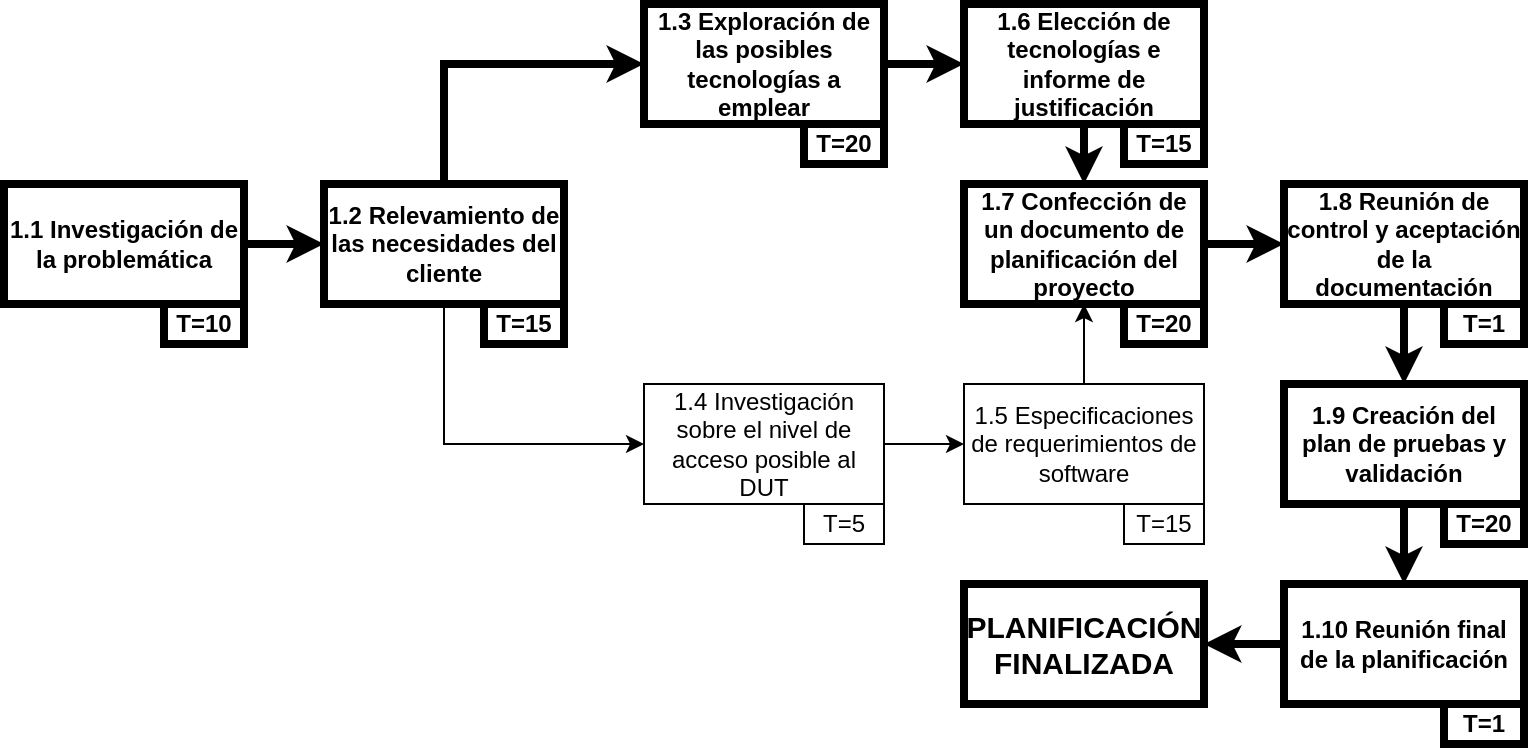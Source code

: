 <mxfile version="14.6.13" type="device"><diagram id="GQf8uRM2ZdDaIun3aYuI" name="Page-1"><mxGraphModel dx="818" dy="504" grid="1" gridSize="10" guides="1" tooltips="1" connect="1" arrows="1" fold="1" page="1" pageScale="1" pageWidth="850" pageHeight="1100" math="0" shadow="0"><root><mxCell id="0"/><mxCell id="1" parent="0"/><mxCell id="bYBPkag3RfNKVgMSM_WX-20" style="edgeStyle=orthogonalEdgeStyle;rounded=0;orthogonalLoop=1;jettySize=auto;html=1;exitX=0.5;exitY=0;exitDx=0;exitDy=0;entryX=0;entryY=0.5;entryDx=0;entryDy=0;strokeWidth=4;" parent="1" source="bYBPkag3RfNKVgMSM_WX-4" target="bYBPkag3RfNKVgMSM_WX-9" edge="1"><mxGeometry relative="1" as="geometry"/></mxCell><mxCell id="bYBPkag3RfNKVgMSM_WX-21" style="edgeStyle=orthogonalEdgeStyle;rounded=0;orthogonalLoop=1;jettySize=auto;html=1;exitX=0.5;exitY=1;exitDx=0;exitDy=0;entryX=0;entryY=0.5;entryDx=0;entryDy=0;" parent="1" source="bYBPkag3RfNKVgMSM_WX-4" target="bYBPkag3RfNKVgMSM_WX-5" edge="1"><mxGeometry relative="1" as="geometry"/></mxCell><mxCell id="bYBPkag3RfNKVgMSM_WX-4" value="&lt;b&gt;1.2 Relevamiento de las necesidades del cliente&lt;/b&gt;" style="rounded=0;whiteSpace=wrap;html=1;strokeWidth=4;" parent="1" vertex="1"><mxGeometry x="200" y="160" width="120" height="60" as="geometry"/></mxCell><mxCell id="bYBPkag3RfNKVgMSM_WX-24" style="edgeStyle=orthogonalEdgeStyle;rounded=0;orthogonalLoop=1;jettySize=auto;html=1;exitX=1;exitY=0.5;exitDx=0;exitDy=0;" parent="1" source="bYBPkag3RfNKVgMSM_WX-5" target="bYBPkag3RfNKVgMSM_WX-7" edge="1"><mxGeometry relative="1" as="geometry"/></mxCell><mxCell id="bYBPkag3RfNKVgMSM_WX-5" value="1.4 Investigación sobre el nivel de acceso posible al DUT" style="rounded=0;whiteSpace=wrap;html=1;" parent="1" vertex="1"><mxGeometry x="360" y="260" width="120" height="60" as="geometry"/></mxCell><mxCell id="bYBPkag3RfNKVgMSM_WX-15" style="edgeStyle=orthogonalEdgeStyle;rounded=0;orthogonalLoop=1;jettySize=auto;html=1;exitX=1;exitY=0.5;exitDx=0;exitDy=0;strokeWidth=4;" parent="1" source="bYBPkag3RfNKVgMSM_WX-6" target="bYBPkag3RfNKVgMSM_WX-4" edge="1"><mxGeometry relative="1" as="geometry"/></mxCell><mxCell id="bYBPkag3RfNKVgMSM_WX-25" style="edgeStyle=orthogonalEdgeStyle;rounded=0;orthogonalLoop=1;jettySize=auto;html=1;exitX=0.5;exitY=0;exitDx=0;exitDy=0;entryX=0.5;entryY=1;entryDx=0;entryDy=0;" parent="1" source="bYBPkag3RfNKVgMSM_WX-7" target="bYBPkag3RfNKVgMSM_WX-10" edge="1"><mxGeometry relative="1" as="geometry"/></mxCell><mxCell id="bYBPkag3RfNKVgMSM_WX-7" value="1.5 Especificaciones de requerimientos de software" style="rounded=0;whiteSpace=wrap;html=1;" parent="1" vertex="1"><mxGeometry x="520" y="260" width="120" height="60" as="geometry"/></mxCell><mxCell id="bYBPkag3RfNKVgMSM_WX-23" style="edgeStyle=orthogonalEdgeStyle;rounded=0;orthogonalLoop=1;jettySize=auto;html=1;exitX=0.5;exitY=1;exitDx=0;exitDy=0;entryX=0.5;entryY=0;entryDx=0;entryDy=0;strokeWidth=4;" parent="1" source="bYBPkag3RfNKVgMSM_WX-8" target="bYBPkag3RfNKVgMSM_WX-10" edge="1"><mxGeometry relative="1" as="geometry"/></mxCell><mxCell id="bYBPkag3RfNKVgMSM_WX-8" value="&lt;b&gt;1.6 Elección de tecnologías e informe de justificación&lt;/b&gt;" style="rounded=0;whiteSpace=wrap;html=1;strokeWidth=4;" parent="1" vertex="1"><mxGeometry x="520" y="70" width="120" height="60" as="geometry"/></mxCell><mxCell id="bYBPkag3RfNKVgMSM_WX-22" style="edgeStyle=orthogonalEdgeStyle;rounded=0;orthogonalLoop=1;jettySize=auto;html=1;exitX=1;exitY=0.5;exitDx=0;exitDy=0;entryX=0;entryY=0.5;entryDx=0;entryDy=0;strokeWidth=4;" parent="1" source="bYBPkag3RfNKVgMSM_WX-9" target="bYBPkag3RfNKVgMSM_WX-8" edge="1"><mxGeometry relative="1" as="geometry"/></mxCell><mxCell id="bYBPkag3RfNKVgMSM_WX-9" value="&lt;b&gt;1.3 Exploración de las posibles tecnologías a emplear&lt;/b&gt;" style="rounded=0;whiteSpace=wrap;html=1;strokeWidth=4;" parent="1" vertex="1"><mxGeometry x="360" y="70" width="120" height="60" as="geometry"/></mxCell><mxCell id="bYBPkag3RfNKVgMSM_WX-26" style="edgeStyle=orthogonalEdgeStyle;rounded=0;orthogonalLoop=1;jettySize=auto;html=1;exitX=1;exitY=0.5;exitDx=0;exitDy=0;entryX=0;entryY=0.5;entryDx=0;entryDy=0;strokeWidth=4;" parent="1" source="bYBPkag3RfNKVgMSM_WX-10" target="bYBPkag3RfNKVgMSM_WX-11" edge="1"><mxGeometry relative="1" as="geometry"/></mxCell><mxCell id="bYBPkag3RfNKVgMSM_WX-10" value="&lt;b&gt;1.7 Confección de un documento de planificación del proyecto&lt;/b&gt;" style="rounded=0;whiteSpace=wrap;html=1;strokeWidth=4;" parent="1" vertex="1"><mxGeometry x="520" y="160" width="120" height="60" as="geometry"/></mxCell><mxCell id="bYBPkag3RfNKVgMSM_WX-27" style="edgeStyle=orthogonalEdgeStyle;rounded=0;orthogonalLoop=1;jettySize=auto;html=1;exitX=0.5;exitY=1;exitDx=0;exitDy=0;strokeWidth=4;" parent="1" source="bYBPkag3RfNKVgMSM_WX-11" target="bYBPkag3RfNKVgMSM_WX-12" edge="1"><mxGeometry relative="1" as="geometry"/></mxCell><mxCell id="bYBPkag3RfNKVgMSM_WX-11" value="&lt;b&gt;1.8 Reunión de control y aceptación de la documentación&lt;/b&gt;" style="rounded=0;whiteSpace=wrap;html=1;strokeWidth=4;" parent="1" vertex="1"><mxGeometry x="680" y="160" width="120" height="60" as="geometry"/></mxCell><mxCell id="bYBPkag3RfNKVgMSM_WX-28" style="edgeStyle=orthogonalEdgeStyle;rounded=0;orthogonalLoop=1;jettySize=auto;html=1;exitX=0.5;exitY=1;exitDx=0;exitDy=0;strokeWidth=4;" parent="1" source="bYBPkag3RfNKVgMSM_WX-12" target="bYBPkag3RfNKVgMSM_WX-13" edge="1"><mxGeometry relative="1" as="geometry"/></mxCell><mxCell id="bYBPkag3RfNKVgMSM_WX-12" value="&lt;b&gt;1.9 Creación del plan de pruebas y validación&lt;/b&gt;" style="rounded=0;whiteSpace=wrap;html=1;strokeWidth=4;" parent="1" vertex="1"><mxGeometry x="680" y="260" width="120" height="60" as="geometry"/></mxCell><mxCell id="bYBPkag3RfNKVgMSM_WX-29" style="edgeStyle=orthogonalEdgeStyle;rounded=0;orthogonalLoop=1;jettySize=auto;html=1;exitX=0;exitY=0.5;exitDx=0;exitDy=0;entryX=1;entryY=0.5;entryDx=0;entryDy=0;strokeWidth=4;" parent="1" source="bYBPkag3RfNKVgMSM_WX-13" target="bYBPkag3RfNKVgMSM_WX-14" edge="1"><mxGeometry relative="1" as="geometry"/></mxCell><mxCell id="bYBPkag3RfNKVgMSM_WX-13" value="&lt;b&gt;1.10 Reunión final de la planificación&lt;/b&gt;" style="rounded=0;whiteSpace=wrap;html=1;strokeWidth=4;" parent="1" vertex="1"><mxGeometry x="680" y="360" width="120" height="60" as="geometry"/></mxCell><mxCell id="bYBPkag3RfNKVgMSM_WX-14" value="&lt;font style=&quot;font-size: 15px&quot;&gt;&lt;b&gt;PLANIFICACIÓN FINALIZADA&lt;/b&gt;&lt;/font&gt;" style="rounded=0;whiteSpace=wrap;html=1;strokeWidth=4;" parent="1" vertex="1"><mxGeometry x="520" y="360" width="120" height="60" as="geometry"/></mxCell><mxCell id="bYBPkag3RfNKVgMSM_WX-31" value="&lt;b&gt;T=10&lt;/b&gt;" style="rounded=0;whiteSpace=wrap;html=1;strokeWidth=4;" parent="1" vertex="1"><mxGeometry x="120" y="220" width="40" height="20" as="geometry"/></mxCell><mxCell id="bYBPkag3RfNKVgMSM_WX-6" value="&lt;b&gt;1.1 Investigación de la problemática&lt;/b&gt;" style="rounded=0;whiteSpace=wrap;html=1;strokeWidth=4;" parent="1" vertex="1"><mxGeometry x="40" y="160" width="120" height="60" as="geometry"/></mxCell><mxCell id="bYBPkag3RfNKVgMSM_WX-32" value="T=5" style="rounded=0;whiteSpace=wrap;html=1;strokeWidth=1;" parent="1" vertex="1"><mxGeometry x="440" y="320" width="40" height="20" as="geometry"/></mxCell><mxCell id="bYBPkag3RfNKVgMSM_WX-33" value="&lt;b&gt;T=15&lt;/b&gt;" style="rounded=0;whiteSpace=wrap;html=1;strokeWidth=4;" parent="1" vertex="1"><mxGeometry x="280" y="220" width="40" height="20" as="geometry"/></mxCell><mxCell id="bYBPkag3RfNKVgMSM_WX-34" value="&lt;b&gt;T=20&lt;/b&gt;" style="rounded=0;whiteSpace=wrap;html=1;strokeWidth=4;" parent="1" vertex="1"><mxGeometry x="440" y="130" width="40" height="20" as="geometry"/></mxCell><mxCell id="bYBPkag3RfNKVgMSM_WX-35" value="T=15" style="rounded=0;whiteSpace=wrap;html=1;strokeWidth=1;" parent="1" vertex="1"><mxGeometry x="600" y="320" width="40" height="20" as="geometry"/></mxCell><mxCell id="bYBPkag3RfNKVgMSM_WX-36" value="&lt;b&gt;T=15&lt;/b&gt;" style="rounded=0;whiteSpace=wrap;html=1;strokeWidth=4;" parent="1" vertex="1"><mxGeometry x="600" y="130" width="40" height="20" as="geometry"/></mxCell><mxCell id="bYBPkag3RfNKVgMSM_WX-37" value="&lt;b&gt;T=20&lt;/b&gt;" style="rounded=0;whiteSpace=wrap;html=1;strokeWidth=4;" parent="1" vertex="1"><mxGeometry x="600" y="220" width="40" height="20" as="geometry"/></mxCell><mxCell id="bYBPkag3RfNKVgMSM_WX-38" value="&lt;b&gt;T=1&lt;/b&gt;" style="rounded=0;whiteSpace=wrap;html=1;strokeWidth=4;" parent="1" vertex="1"><mxGeometry x="760" y="220" width="40" height="20" as="geometry"/></mxCell><mxCell id="bYBPkag3RfNKVgMSM_WX-39" value="&lt;b&gt;T=20&lt;/b&gt;" style="rounded=0;whiteSpace=wrap;html=1;strokeWidth=4;" parent="1" vertex="1"><mxGeometry x="760" y="320" width="40" height="20" as="geometry"/></mxCell><mxCell id="bYBPkag3RfNKVgMSM_WX-40" value="&lt;b&gt;T=1&lt;/b&gt;" style="rounded=0;whiteSpace=wrap;html=1;strokeWidth=4;" parent="1" vertex="1"><mxGeometry x="760" y="420" width="40" height="20" as="geometry"/></mxCell></root></mxGraphModel></diagram></mxfile>